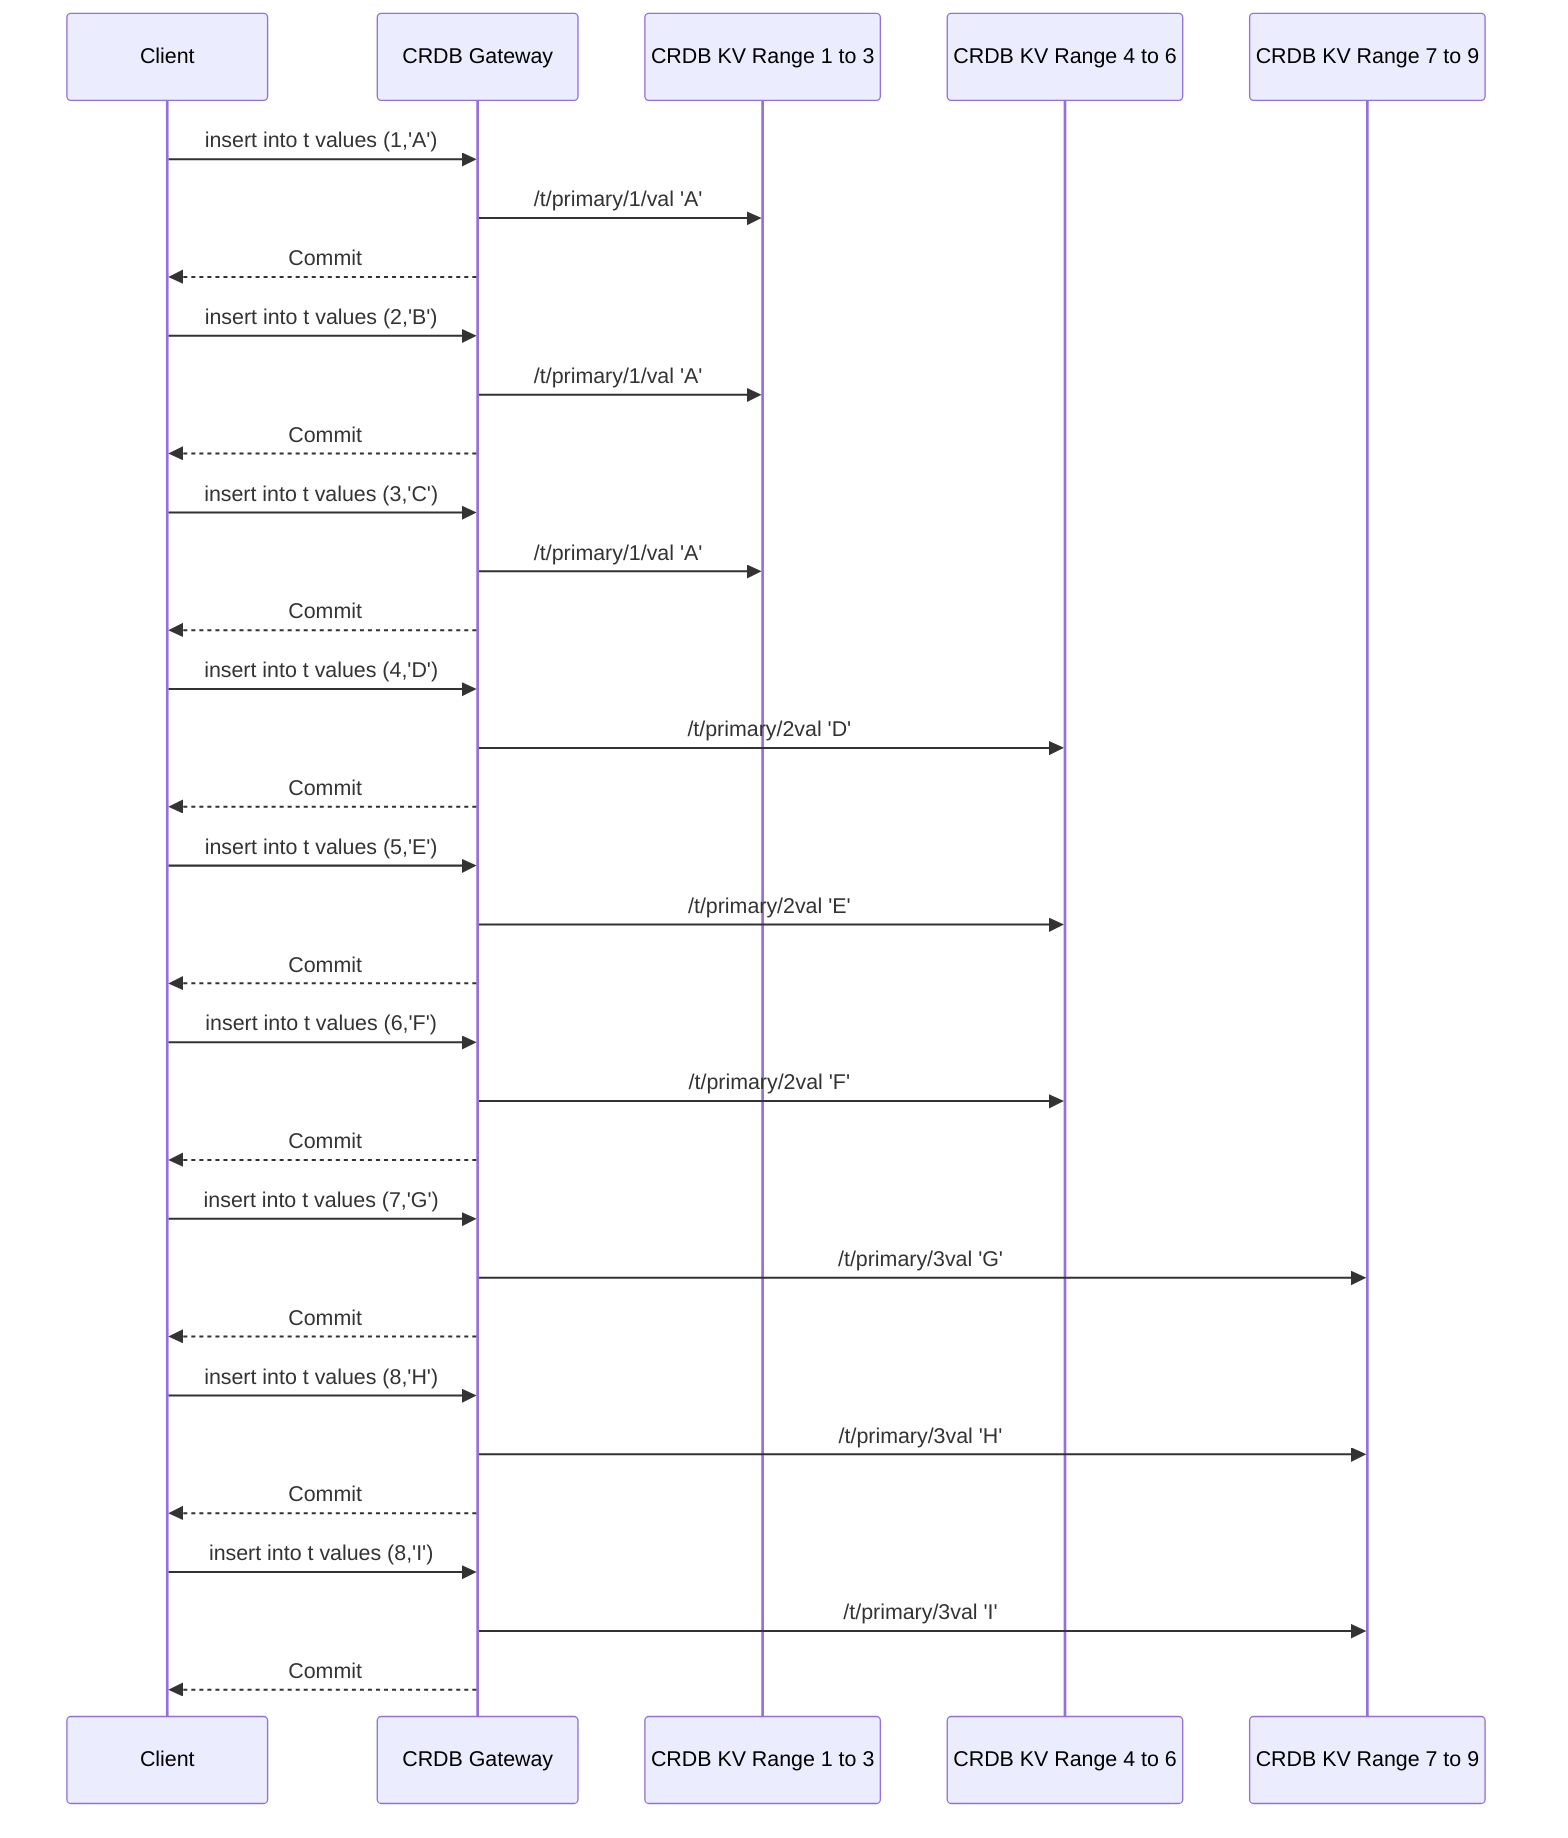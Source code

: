 %% mmdc -i insert-multirow-serial.mmd -o insert-multirow-serial.png
sequenceDiagram
    participant Client
    participant CRDB Gateway
    Client->>CRDB Gateway: insert into t values (1,'A')
    CRDB Gateway->>CRDB KV Range 1 to 3: /t/primary/1/val 'A'
    CRDB Gateway-->>Client: Commit
    Client->>CRDB Gateway: insert into t values (2,'B')
    CRDB Gateway->>CRDB KV Range 1 to 3: /t/primary/1/val 'A'
    CRDB Gateway-->>Client: Commit
    Client->>CRDB Gateway: insert into t values (3,'C')
    CRDB Gateway->>CRDB KV Range 1 to 3: /t/primary/1/val 'A'
    CRDB Gateway-->>Client: Commit
    Client->>CRDB Gateway: insert into t values (4,'D')
    CRDB Gateway->>CRDB KV Range 4 to 6: /t/primary/2val 'D'
    CRDB Gateway-->>Client: Commit
    Client->>CRDB Gateway: insert into t values (5,'E')
    CRDB Gateway->>CRDB KV Range 4 to 6: /t/primary/2val 'E'
    CRDB Gateway-->>Client: Commit
    Client->>CRDB Gateway: insert into t values (6,'F')
    CRDB Gateway->>CRDB KV Range 4 to 6: /t/primary/2val 'F'
    CRDB Gateway-->>Client: Commit
    Client->>CRDB Gateway: insert into t values (7,'G')
    CRDB Gateway->>CRDB KV Range 7 to 9: /t/primary/3val 'G'
    CRDB Gateway-->>Client: Commit
    Client->>CRDB Gateway: insert into t values (8,'H')
    CRDB Gateway->>CRDB KV Range 7 to 9: /t/primary/3val 'H'
    CRDB Gateway-->>Client: Commit
    Client->>CRDB Gateway: insert into t values (8,'I')
    CRDB Gateway->>CRDB KV Range 7 to 9: /t/primary/3val 'I'
    CRDB Gateway-->>Client: Commit